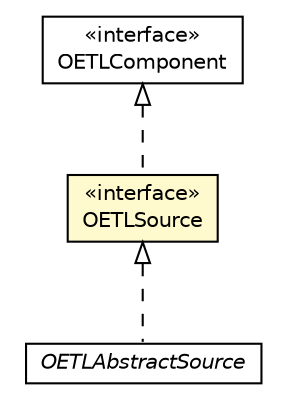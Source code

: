 #!/usr/local/bin/dot
#
# Class diagram 
# Generated by UMLGraph version R5_6-24-gf6e263 (http://www.umlgraph.org/)
#

digraph G {
	edge [fontname="Helvetica",fontsize=10,labelfontname="Helvetica",labelfontsize=10];
	node [fontname="Helvetica",fontsize=10,shape=plaintext];
	nodesep=0.25;
	ranksep=0.5;
	// com.orientechnologies.orient.etl.OETLComponent
	c3171545 [label=<<table title="com.orientechnologies.orient.etl.OETLComponent" border="0" cellborder="1" cellspacing="0" cellpadding="2" port="p" href="../OETLComponent.html">
		<tr><td><table border="0" cellspacing="0" cellpadding="1">
<tr><td align="center" balign="center"> &#171;interface&#187; </td></tr>
<tr><td align="center" balign="center"> OETLComponent </td></tr>
		</table></td></tr>
		</table>>, URL="../OETLComponent.html", fontname="Helvetica", fontcolor="black", fontsize=10.0];
	// com.orientechnologies.orient.etl.source.OETLSource
	c3171580 [label=<<table title="com.orientechnologies.orient.etl.source.OETLSource" border="0" cellborder="1" cellspacing="0" cellpadding="2" port="p" bgcolor="lemonChiffon" href="./OETLSource.html">
		<tr><td><table border="0" cellspacing="0" cellpadding="1">
<tr><td align="center" balign="center"> &#171;interface&#187; </td></tr>
<tr><td align="center" balign="center"> OETLSource </td></tr>
		</table></td></tr>
		</table>>, URL="./OETLSource.html", fontname="Helvetica", fontcolor="black", fontsize=10.0];
	// com.orientechnologies.orient.etl.source.OETLAbstractSource
	c3171581 [label=<<table title="com.orientechnologies.orient.etl.source.OETLAbstractSource" border="0" cellborder="1" cellspacing="0" cellpadding="2" port="p" href="./OETLAbstractSource.html">
		<tr><td><table border="0" cellspacing="0" cellpadding="1">
<tr><td align="center" balign="center"><font face="Helvetica-Oblique"> OETLAbstractSource </font></td></tr>
		</table></td></tr>
		</table>>, URL="./OETLAbstractSource.html", fontname="Helvetica", fontcolor="black", fontsize=10.0];
	//com.orientechnologies.orient.etl.source.OETLSource implements com.orientechnologies.orient.etl.OETLComponent
	c3171545:p -> c3171580:p [dir=back,arrowtail=empty,style=dashed];
	//com.orientechnologies.orient.etl.source.OETLAbstractSource implements com.orientechnologies.orient.etl.source.OETLSource
	c3171580:p -> c3171581:p [dir=back,arrowtail=empty,style=dashed];
}

